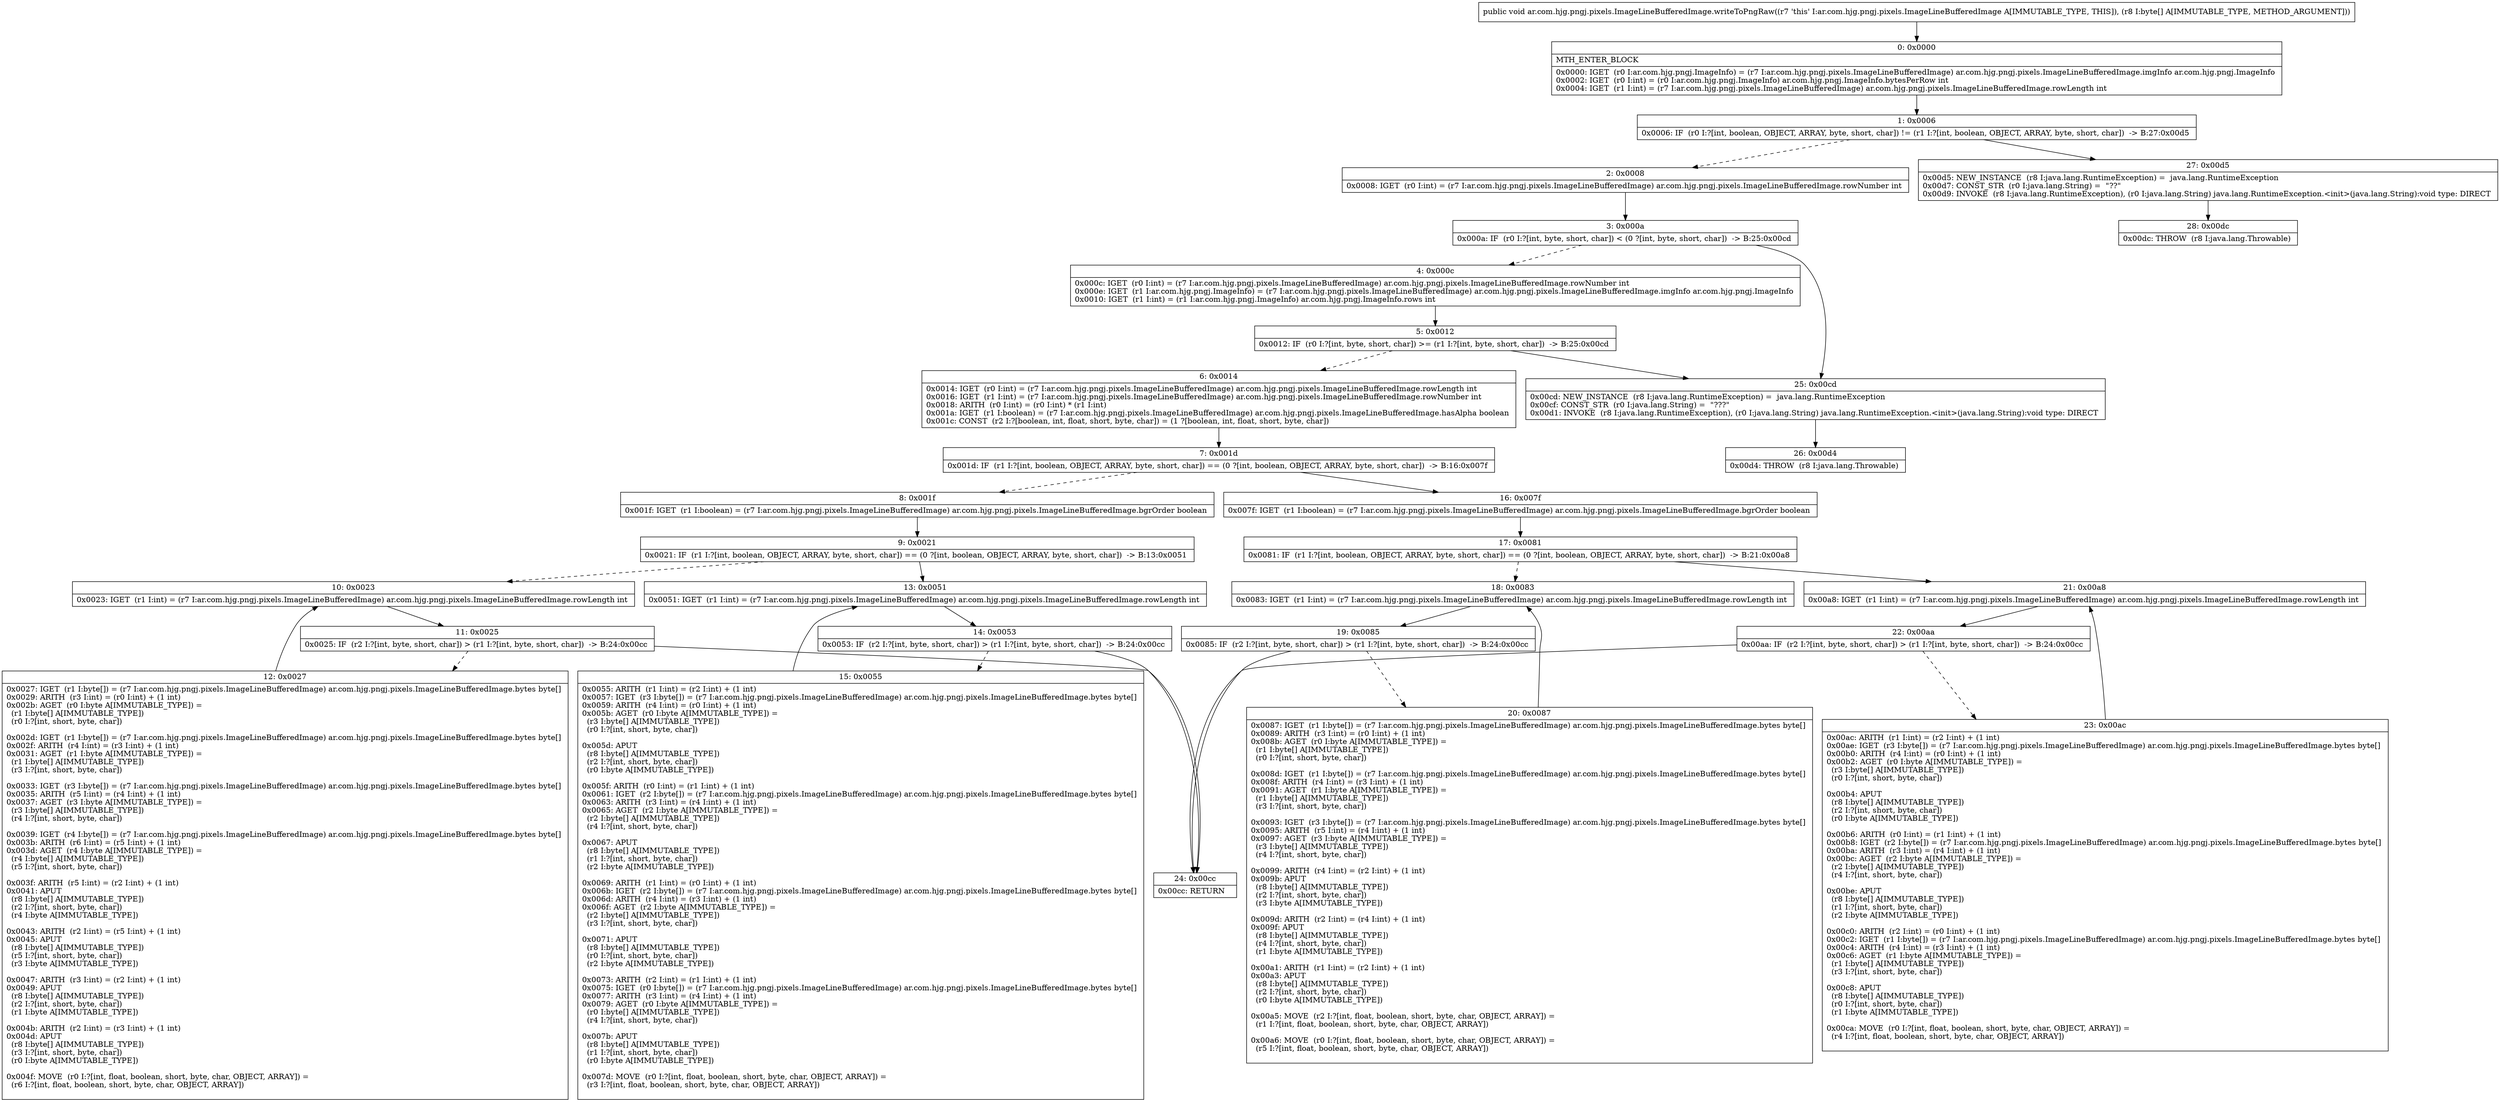 digraph "CFG forar.com.hjg.pngj.pixels.ImageLineBufferedImage.writeToPngRaw([B)V" {
Node_0 [shape=record,label="{0\:\ 0x0000|MTH_ENTER_BLOCK\l|0x0000: IGET  (r0 I:ar.com.hjg.pngj.ImageInfo) = (r7 I:ar.com.hjg.pngj.pixels.ImageLineBufferedImage) ar.com.hjg.pngj.pixels.ImageLineBufferedImage.imgInfo ar.com.hjg.pngj.ImageInfo \l0x0002: IGET  (r0 I:int) = (r0 I:ar.com.hjg.pngj.ImageInfo) ar.com.hjg.pngj.ImageInfo.bytesPerRow int \l0x0004: IGET  (r1 I:int) = (r7 I:ar.com.hjg.pngj.pixels.ImageLineBufferedImage) ar.com.hjg.pngj.pixels.ImageLineBufferedImage.rowLength int \l}"];
Node_1 [shape=record,label="{1\:\ 0x0006|0x0006: IF  (r0 I:?[int, boolean, OBJECT, ARRAY, byte, short, char]) != (r1 I:?[int, boolean, OBJECT, ARRAY, byte, short, char])  \-\> B:27:0x00d5 \l}"];
Node_2 [shape=record,label="{2\:\ 0x0008|0x0008: IGET  (r0 I:int) = (r7 I:ar.com.hjg.pngj.pixels.ImageLineBufferedImage) ar.com.hjg.pngj.pixels.ImageLineBufferedImage.rowNumber int \l}"];
Node_3 [shape=record,label="{3\:\ 0x000a|0x000a: IF  (r0 I:?[int, byte, short, char]) \< (0 ?[int, byte, short, char])  \-\> B:25:0x00cd \l}"];
Node_4 [shape=record,label="{4\:\ 0x000c|0x000c: IGET  (r0 I:int) = (r7 I:ar.com.hjg.pngj.pixels.ImageLineBufferedImage) ar.com.hjg.pngj.pixels.ImageLineBufferedImage.rowNumber int \l0x000e: IGET  (r1 I:ar.com.hjg.pngj.ImageInfo) = (r7 I:ar.com.hjg.pngj.pixels.ImageLineBufferedImage) ar.com.hjg.pngj.pixels.ImageLineBufferedImage.imgInfo ar.com.hjg.pngj.ImageInfo \l0x0010: IGET  (r1 I:int) = (r1 I:ar.com.hjg.pngj.ImageInfo) ar.com.hjg.pngj.ImageInfo.rows int \l}"];
Node_5 [shape=record,label="{5\:\ 0x0012|0x0012: IF  (r0 I:?[int, byte, short, char]) \>= (r1 I:?[int, byte, short, char])  \-\> B:25:0x00cd \l}"];
Node_6 [shape=record,label="{6\:\ 0x0014|0x0014: IGET  (r0 I:int) = (r7 I:ar.com.hjg.pngj.pixels.ImageLineBufferedImage) ar.com.hjg.pngj.pixels.ImageLineBufferedImage.rowLength int \l0x0016: IGET  (r1 I:int) = (r7 I:ar.com.hjg.pngj.pixels.ImageLineBufferedImage) ar.com.hjg.pngj.pixels.ImageLineBufferedImage.rowNumber int \l0x0018: ARITH  (r0 I:int) = (r0 I:int) * (r1 I:int) \l0x001a: IGET  (r1 I:boolean) = (r7 I:ar.com.hjg.pngj.pixels.ImageLineBufferedImage) ar.com.hjg.pngj.pixels.ImageLineBufferedImage.hasAlpha boolean \l0x001c: CONST  (r2 I:?[boolean, int, float, short, byte, char]) = (1 ?[boolean, int, float, short, byte, char]) \l}"];
Node_7 [shape=record,label="{7\:\ 0x001d|0x001d: IF  (r1 I:?[int, boolean, OBJECT, ARRAY, byte, short, char]) == (0 ?[int, boolean, OBJECT, ARRAY, byte, short, char])  \-\> B:16:0x007f \l}"];
Node_8 [shape=record,label="{8\:\ 0x001f|0x001f: IGET  (r1 I:boolean) = (r7 I:ar.com.hjg.pngj.pixels.ImageLineBufferedImage) ar.com.hjg.pngj.pixels.ImageLineBufferedImage.bgrOrder boolean \l}"];
Node_9 [shape=record,label="{9\:\ 0x0021|0x0021: IF  (r1 I:?[int, boolean, OBJECT, ARRAY, byte, short, char]) == (0 ?[int, boolean, OBJECT, ARRAY, byte, short, char])  \-\> B:13:0x0051 \l}"];
Node_10 [shape=record,label="{10\:\ 0x0023|0x0023: IGET  (r1 I:int) = (r7 I:ar.com.hjg.pngj.pixels.ImageLineBufferedImage) ar.com.hjg.pngj.pixels.ImageLineBufferedImage.rowLength int \l}"];
Node_11 [shape=record,label="{11\:\ 0x0025|0x0025: IF  (r2 I:?[int, byte, short, char]) \> (r1 I:?[int, byte, short, char])  \-\> B:24:0x00cc \l}"];
Node_12 [shape=record,label="{12\:\ 0x0027|0x0027: IGET  (r1 I:byte[]) = (r7 I:ar.com.hjg.pngj.pixels.ImageLineBufferedImage) ar.com.hjg.pngj.pixels.ImageLineBufferedImage.bytes byte[] \l0x0029: ARITH  (r3 I:int) = (r0 I:int) + (1 int) \l0x002b: AGET  (r0 I:byte A[IMMUTABLE_TYPE]) = \l  (r1 I:byte[] A[IMMUTABLE_TYPE])\l  (r0 I:?[int, short, byte, char])\l \l0x002d: IGET  (r1 I:byte[]) = (r7 I:ar.com.hjg.pngj.pixels.ImageLineBufferedImage) ar.com.hjg.pngj.pixels.ImageLineBufferedImage.bytes byte[] \l0x002f: ARITH  (r4 I:int) = (r3 I:int) + (1 int) \l0x0031: AGET  (r1 I:byte A[IMMUTABLE_TYPE]) = \l  (r1 I:byte[] A[IMMUTABLE_TYPE])\l  (r3 I:?[int, short, byte, char])\l \l0x0033: IGET  (r3 I:byte[]) = (r7 I:ar.com.hjg.pngj.pixels.ImageLineBufferedImage) ar.com.hjg.pngj.pixels.ImageLineBufferedImage.bytes byte[] \l0x0035: ARITH  (r5 I:int) = (r4 I:int) + (1 int) \l0x0037: AGET  (r3 I:byte A[IMMUTABLE_TYPE]) = \l  (r3 I:byte[] A[IMMUTABLE_TYPE])\l  (r4 I:?[int, short, byte, char])\l \l0x0039: IGET  (r4 I:byte[]) = (r7 I:ar.com.hjg.pngj.pixels.ImageLineBufferedImage) ar.com.hjg.pngj.pixels.ImageLineBufferedImage.bytes byte[] \l0x003b: ARITH  (r6 I:int) = (r5 I:int) + (1 int) \l0x003d: AGET  (r4 I:byte A[IMMUTABLE_TYPE]) = \l  (r4 I:byte[] A[IMMUTABLE_TYPE])\l  (r5 I:?[int, short, byte, char])\l \l0x003f: ARITH  (r5 I:int) = (r2 I:int) + (1 int) \l0x0041: APUT  \l  (r8 I:byte[] A[IMMUTABLE_TYPE])\l  (r2 I:?[int, short, byte, char])\l  (r4 I:byte A[IMMUTABLE_TYPE])\l \l0x0043: ARITH  (r2 I:int) = (r5 I:int) + (1 int) \l0x0045: APUT  \l  (r8 I:byte[] A[IMMUTABLE_TYPE])\l  (r5 I:?[int, short, byte, char])\l  (r3 I:byte A[IMMUTABLE_TYPE])\l \l0x0047: ARITH  (r3 I:int) = (r2 I:int) + (1 int) \l0x0049: APUT  \l  (r8 I:byte[] A[IMMUTABLE_TYPE])\l  (r2 I:?[int, short, byte, char])\l  (r1 I:byte A[IMMUTABLE_TYPE])\l \l0x004b: ARITH  (r2 I:int) = (r3 I:int) + (1 int) \l0x004d: APUT  \l  (r8 I:byte[] A[IMMUTABLE_TYPE])\l  (r3 I:?[int, short, byte, char])\l  (r0 I:byte A[IMMUTABLE_TYPE])\l \l0x004f: MOVE  (r0 I:?[int, float, boolean, short, byte, char, OBJECT, ARRAY]) = \l  (r6 I:?[int, float, boolean, short, byte, char, OBJECT, ARRAY])\l \l}"];
Node_13 [shape=record,label="{13\:\ 0x0051|0x0051: IGET  (r1 I:int) = (r7 I:ar.com.hjg.pngj.pixels.ImageLineBufferedImage) ar.com.hjg.pngj.pixels.ImageLineBufferedImage.rowLength int \l}"];
Node_14 [shape=record,label="{14\:\ 0x0053|0x0053: IF  (r2 I:?[int, byte, short, char]) \> (r1 I:?[int, byte, short, char])  \-\> B:24:0x00cc \l}"];
Node_15 [shape=record,label="{15\:\ 0x0055|0x0055: ARITH  (r1 I:int) = (r2 I:int) + (1 int) \l0x0057: IGET  (r3 I:byte[]) = (r7 I:ar.com.hjg.pngj.pixels.ImageLineBufferedImage) ar.com.hjg.pngj.pixels.ImageLineBufferedImage.bytes byte[] \l0x0059: ARITH  (r4 I:int) = (r0 I:int) + (1 int) \l0x005b: AGET  (r0 I:byte A[IMMUTABLE_TYPE]) = \l  (r3 I:byte[] A[IMMUTABLE_TYPE])\l  (r0 I:?[int, short, byte, char])\l \l0x005d: APUT  \l  (r8 I:byte[] A[IMMUTABLE_TYPE])\l  (r2 I:?[int, short, byte, char])\l  (r0 I:byte A[IMMUTABLE_TYPE])\l \l0x005f: ARITH  (r0 I:int) = (r1 I:int) + (1 int) \l0x0061: IGET  (r2 I:byte[]) = (r7 I:ar.com.hjg.pngj.pixels.ImageLineBufferedImage) ar.com.hjg.pngj.pixels.ImageLineBufferedImage.bytes byte[] \l0x0063: ARITH  (r3 I:int) = (r4 I:int) + (1 int) \l0x0065: AGET  (r2 I:byte A[IMMUTABLE_TYPE]) = \l  (r2 I:byte[] A[IMMUTABLE_TYPE])\l  (r4 I:?[int, short, byte, char])\l \l0x0067: APUT  \l  (r8 I:byte[] A[IMMUTABLE_TYPE])\l  (r1 I:?[int, short, byte, char])\l  (r2 I:byte A[IMMUTABLE_TYPE])\l \l0x0069: ARITH  (r1 I:int) = (r0 I:int) + (1 int) \l0x006b: IGET  (r2 I:byte[]) = (r7 I:ar.com.hjg.pngj.pixels.ImageLineBufferedImage) ar.com.hjg.pngj.pixels.ImageLineBufferedImage.bytes byte[] \l0x006d: ARITH  (r4 I:int) = (r3 I:int) + (1 int) \l0x006f: AGET  (r2 I:byte A[IMMUTABLE_TYPE]) = \l  (r2 I:byte[] A[IMMUTABLE_TYPE])\l  (r3 I:?[int, short, byte, char])\l \l0x0071: APUT  \l  (r8 I:byte[] A[IMMUTABLE_TYPE])\l  (r0 I:?[int, short, byte, char])\l  (r2 I:byte A[IMMUTABLE_TYPE])\l \l0x0073: ARITH  (r2 I:int) = (r1 I:int) + (1 int) \l0x0075: IGET  (r0 I:byte[]) = (r7 I:ar.com.hjg.pngj.pixels.ImageLineBufferedImage) ar.com.hjg.pngj.pixels.ImageLineBufferedImage.bytes byte[] \l0x0077: ARITH  (r3 I:int) = (r4 I:int) + (1 int) \l0x0079: AGET  (r0 I:byte A[IMMUTABLE_TYPE]) = \l  (r0 I:byte[] A[IMMUTABLE_TYPE])\l  (r4 I:?[int, short, byte, char])\l \l0x007b: APUT  \l  (r8 I:byte[] A[IMMUTABLE_TYPE])\l  (r1 I:?[int, short, byte, char])\l  (r0 I:byte A[IMMUTABLE_TYPE])\l \l0x007d: MOVE  (r0 I:?[int, float, boolean, short, byte, char, OBJECT, ARRAY]) = \l  (r3 I:?[int, float, boolean, short, byte, char, OBJECT, ARRAY])\l \l}"];
Node_16 [shape=record,label="{16\:\ 0x007f|0x007f: IGET  (r1 I:boolean) = (r7 I:ar.com.hjg.pngj.pixels.ImageLineBufferedImage) ar.com.hjg.pngj.pixels.ImageLineBufferedImage.bgrOrder boolean \l}"];
Node_17 [shape=record,label="{17\:\ 0x0081|0x0081: IF  (r1 I:?[int, boolean, OBJECT, ARRAY, byte, short, char]) == (0 ?[int, boolean, OBJECT, ARRAY, byte, short, char])  \-\> B:21:0x00a8 \l}"];
Node_18 [shape=record,label="{18\:\ 0x0083|0x0083: IGET  (r1 I:int) = (r7 I:ar.com.hjg.pngj.pixels.ImageLineBufferedImage) ar.com.hjg.pngj.pixels.ImageLineBufferedImage.rowLength int \l}"];
Node_19 [shape=record,label="{19\:\ 0x0085|0x0085: IF  (r2 I:?[int, byte, short, char]) \> (r1 I:?[int, byte, short, char])  \-\> B:24:0x00cc \l}"];
Node_20 [shape=record,label="{20\:\ 0x0087|0x0087: IGET  (r1 I:byte[]) = (r7 I:ar.com.hjg.pngj.pixels.ImageLineBufferedImage) ar.com.hjg.pngj.pixels.ImageLineBufferedImage.bytes byte[] \l0x0089: ARITH  (r3 I:int) = (r0 I:int) + (1 int) \l0x008b: AGET  (r0 I:byte A[IMMUTABLE_TYPE]) = \l  (r1 I:byte[] A[IMMUTABLE_TYPE])\l  (r0 I:?[int, short, byte, char])\l \l0x008d: IGET  (r1 I:byte[]) = (r7 I:ar.com.hjg.pngj.pixels.ImageLineBufferedImage) ar.com.hjg.pngj.pixels.ImageLineBufferedImage.bytes byte[] \l0x008f: ARITH  (r4 I:int) = (r3 I:int) + (1 int) \l0x0091: AGET  (r1 I:byte A[IMMUTABLE_TYPE]) = \l  (r1 I:byte[] A[IMMUTABLE_TYPE])\l  (r3 I:?[int, short, byte, char])\l \l0x0093: IGET  (r3 I:byte[]) = (r7 I:ar.com.hjg.pngj.pixels.ImageLineBufferedImage) ar.com.hjg.pngj.pixels.ImageLineBufferedImage.bytes byte[] \l0x0095: ARITH  (r5 I:int) = (r4 I:int) + (1 int) \l0x0097: AGET  (r3 I:byte A[IMMUTABLE_TYPE]) = \l  (r3 I:byte[] A[IMMUTABLE_TYPE])\l  (r4 I:?[int, short, byte, char])\l \l0x0099: ARITH  (r4 I:int) = (r2 I:int) + (1 int) \l0x009b: APUT  \l  (r8 I:byte[] A[IMMUTABLE_TYPE])\l  (r2 I:?[int, short, byte, char])\l  (r3 I:byte A[IMMUTABLE_TYPE])\l \l0x009d: ARITH  (r2 I:int) = (r4 I:int) + (1 int) \l0x009f: APUT  \l  (r8 I:byte[] A[IMMUTABLE_TYPE])\l  (r4 I:?[int, short, byte, char])\l  (r1 I:byte A[IMMUTABLE_TYPE])\l \l0x00a1: ARITH  (r1 I:int) = (r2 I:int) + (1 int) \l0x00a3: APUT  \l  (r8 I:byte[] A[IMMUTABLE_TYPE])\l  (r2 I:?[int, short, byte, char])\l  (r0 I:byte A[IMMUTABLE_TYPE])\l \l0x00a5: MOVE  (r2 I:?[int, float, boolean, short, byte, char, OBJECT, ARRAY]) = \l  (r1 I:?[int, float, boolean, short, byte, char, OBJECT, ARRAY])\l \l0x00a6: MOVE  (r0 I:?[int, float, boolean, short, byte, char, OBJECT, ARRAY]) = \l  (r5 I:?[int, float, boolean, short, byte, char, OBJECT, ARRAY])\l \l}"];
Node_21 [shape=record,label="{21\:\ 0x00a8|0x00a8: IGET  (r1 I:int) = (r7 I:ar.com.hjg.pngj.pixels.ImageLineBufferedImage) ar.com.hjg.pngj.pixels.ImageLineBufferedImage.rowLength int \l}"];
Node_22 [shape=record,label="{22\:\ 0x00aa|0x00aa: IF  (r2 I:?[int, byte, short, char]) \> (r1 I:?[int, byte, short, char])  \-\> B:24:0x00cc \l}"];
Node_23 [shape=record,label="{23\:\ 0x00ac|0x00ac: ARITH  (r1 I:int) = (r2 I:int) + (1 int) \l0x00ae: IGET  (r3 I:byte[]) = (r7 I:ar.com.hjg.pngj.pixels.ImageLineBufferedImage) ar.com.hjg.pngj.pixels.ImageLineBufferedImage.bytes byte[] \l0x00b0: ARITH  (r4 I:int) = (r0 I:int) + (1 int) \l0x00b2: AGET  (r0 I:byte A[IMMUTABLE_TYPE]) = \l  (r3 I:byte[] A[IMMUTABLE_TYPE])\l  (r0 I:?[int, short, byte, char])\l \l0x00b4: APUT  \l  (r8 I:byte[] A[IMMUTABLE_TYPE])\l  (r2 I:?[int, short, byte, char])\l  (r0 I:byte A[IMMUTABLE_TYPE])\l \l0x00b6: ARITH  (r0 I:int) = (r1 I:int) + (1 int) \l0x00b8: IGET  (r2 I:byte[]) = (r7 I:ar.com.hjg.pngj.pixels.ImageLineBufferedImage) ar.com.hjg.pngj.pixels.ImageLineBufferedImage.bytes byte[] \l0x00ba: ARITH  (r3 I:int) = (r4 I:int) + (1 int) \l0x00bc: AGET  (r2 I:byte A[IMMUTABLE_TYPE]) = \l  (r2 I:byte[] A[IMMUTABLE_TYPE])\l  (r4 I:?[int, short, byte, char])\l \l0x00be: APUT  \l  (r8 I:byte[] A[IMMUTABLE_TYPE])\l  (r1 I:?[int, short, byte, char])\l  (r2 I:byte A[IMMUTABLE_TYPE])\l \l0x00c0: ARITH  (r2 I:int) = (r0 I:int) + (1 int) \l0x00c2: IGET  (r1 I:byte[]) = (r7 I:ar.com.hjg.pngj.pixels.ImageLineBufferedImage) ar.com.hjg.pngj.pixels.ImageLineBufferedImage.bytes byte[] \l0x00c4: ARITH  (r4 I:int) = (r3 I:int) + (1 int) \l0x00c6: AGET  (r1 I:byte A[IMMUTABLE_TYPE]) = \l  (r1 I:byte[] A[IMMUTABLE_TYPE])\l  (r3 I:?[int, short, byte, char])\l \l0x00c8: APUT  \l  (r8 I:byte[] A[IMMUTABLE_TYPE])\l  (r0 I:?[int, short, byte, char])\l  (r1 I:byte A[IMMUTABLE_TYPE])\l \l0x00ca: MOVE  (r0 I:?[int, float, boolean, short, byte, char, OBJECT, ARRAY]) = \l  (r4 I:?[int, float, boolean, short, byte, char, OBJECT, ARRAY])\l \l}"];
Node_24 [shape=record,label="{24\:\ 0x00cc|0x00cc: RETURN   \l}"];
Node_25 [shape=record,label="{25\:\ 0x00cd|0x00cd: NEW_INSTANCE  (r8 I:java.lang.RuntimeException) =  java.lang.RuntimeException \l0x00cf: CONST_STR  (r0 I:java.lang.String) =  \"???\" \l0x00d1: INVOKE  (r8 I:java.lang.RuntimeException), (r0 I:java.lang.String) java.lang.RuntimeException.\<init\>(java.lang.String):void type: DIRECT \l}"];
Node_26 [shape=record,label="{26\:\ 0x00d4|0x00d4: THROW  (r8 I:java.lang.Throwable) \l}"];
Node_27 [shape=record,label="{27\:\ 0x00d5|0x00d5: NEW_INSTANCE  (r8 I:java.lang.RuntimeException) =  java.lang.RuntimeException \l0x00d7: CONST_STR  (r0 I:java.lang.String) =  \"??\" \l0x00d9: INVOKE  (r8 I:java.lang.RuntimeException), (r0 I:java.lang.String) java.lang.RuntimeException.\<init\>(java.lang.String):void type: DIRECT \l}"];
Node_28 [shape=record,label="{28\:\ 0x00dc|0x00dc: THROW  (r8 I:java.lang.Throwable) \l}"];
MethodNode[shape=record,label="{public void ar.com.hjg.pngj.pixels.ImageLineBufferedImage.writeToPngRaw((r7 'this' I:ar.com.hjg.pngj.pixels.ImageLineBufferedImage A[IMMUTABLE_TYPE, THIS]), (r8 I:byte[] A[IMMUTABLE_TYPE, METHOD_ARGUMENT])) }"];
MethodNode -> Node_0;
Node_0 -> Node_1;
Node_1 -> Node_2[style=dashed];
Node_1 -> Node_27;
Node_2 -> Node_3;
Node_3 -> Node_4[style=dashed];
Node_3 -> Node_25;
Node_4 -> Node_5;
Node_5 -> Node_6[style=dashed];
Node_5 -> Node_25;
Node_6 -> Node_7;
Node_7 -> Node_8[style=dashed];
Node_7 -> Node_16;
Node_8 -> Node_9;
Node_9 -> Node_10[style=dashed];
Node_9 -> Node_13;
Node_10 -> Node_11;
Node_11 -> Node_12[style=dashed];
Node_11 -> Node_24;
Node_12 -> Node_10;
Node_13 -> Node_14;
Node_14 -> Node_15[style=dashed];
Node_14 -> Node_24;
Node_15 -> Node_13;
Node_16 -> Node_17;
Node_17 -> Node_18[style=dashed];
Node_17 -> Node_21;
Node_18 -> Node_19;
Node_19 -> Node_20[style=dashed];
Node_19 -> Node_24;
Node_20 -> Node_18;
Node_21 -> Node_22;
Node_22 -> Node_23[style=dashed];
Node_22 -> Node_24;
Node_23 -> Node_21;
Node_25 -> Node_26;
Node_27 -> Node_28;
}

